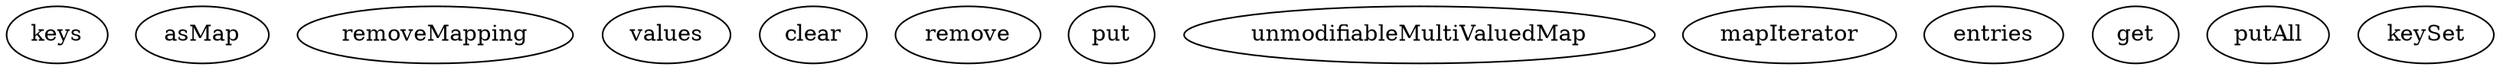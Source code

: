 digraph G {
keys;
asMap;
removeMapping;
values;
clear;
remove;
put;
unmodifiableMultiValuedMap;
mapIterator;
entries;
get;
putAll;
keySet;
}